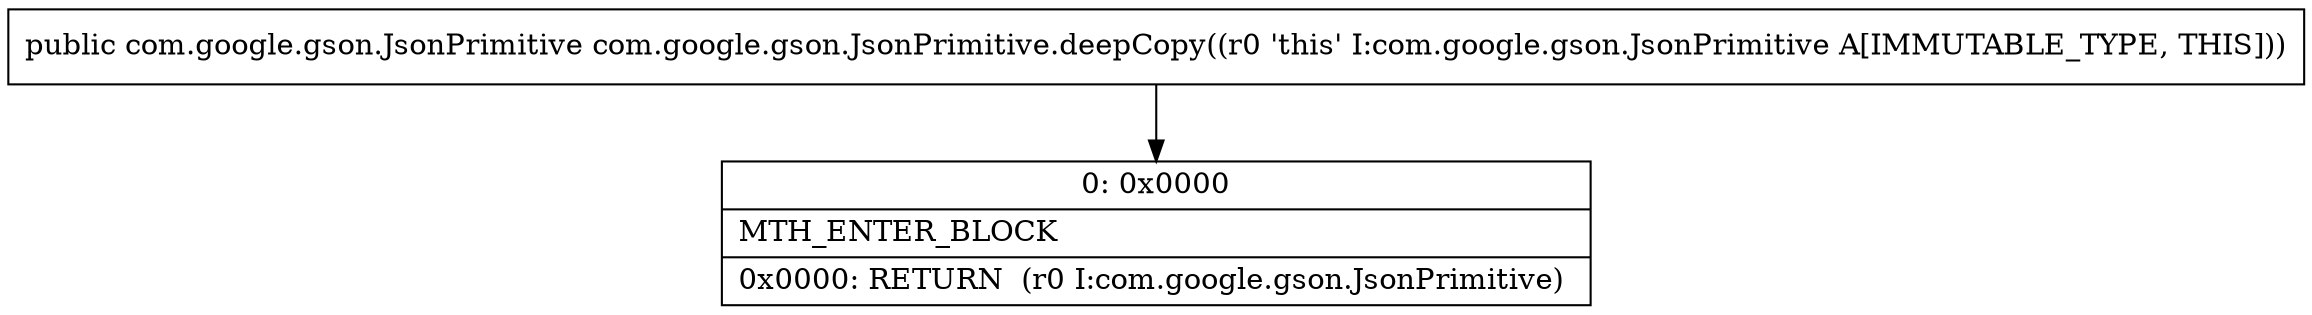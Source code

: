 digraph "CFG forcom.google.gson.JsonPrimitive.deepCopy()Lcom\/google\/gson\/JsonPrimitive;" {
Node_0 [shape=record,label="{0\:\ 0x0000|MTH_ENTER_BLOCK\l|0x0000: RETURN  (r0 I:com.google.gson.JsonPrimitive) \l}"];
MethodNode[shape=record,label="{public com.google.gson.JsonPrimitive com.google.gson.JsonPrimitive.deepCopy((r0 'this' I:com.google.gson.JsonPrimitive A[IMMUTABLE_TYPE, THIS])) }"];
MethodNode -> Node_0;
}


